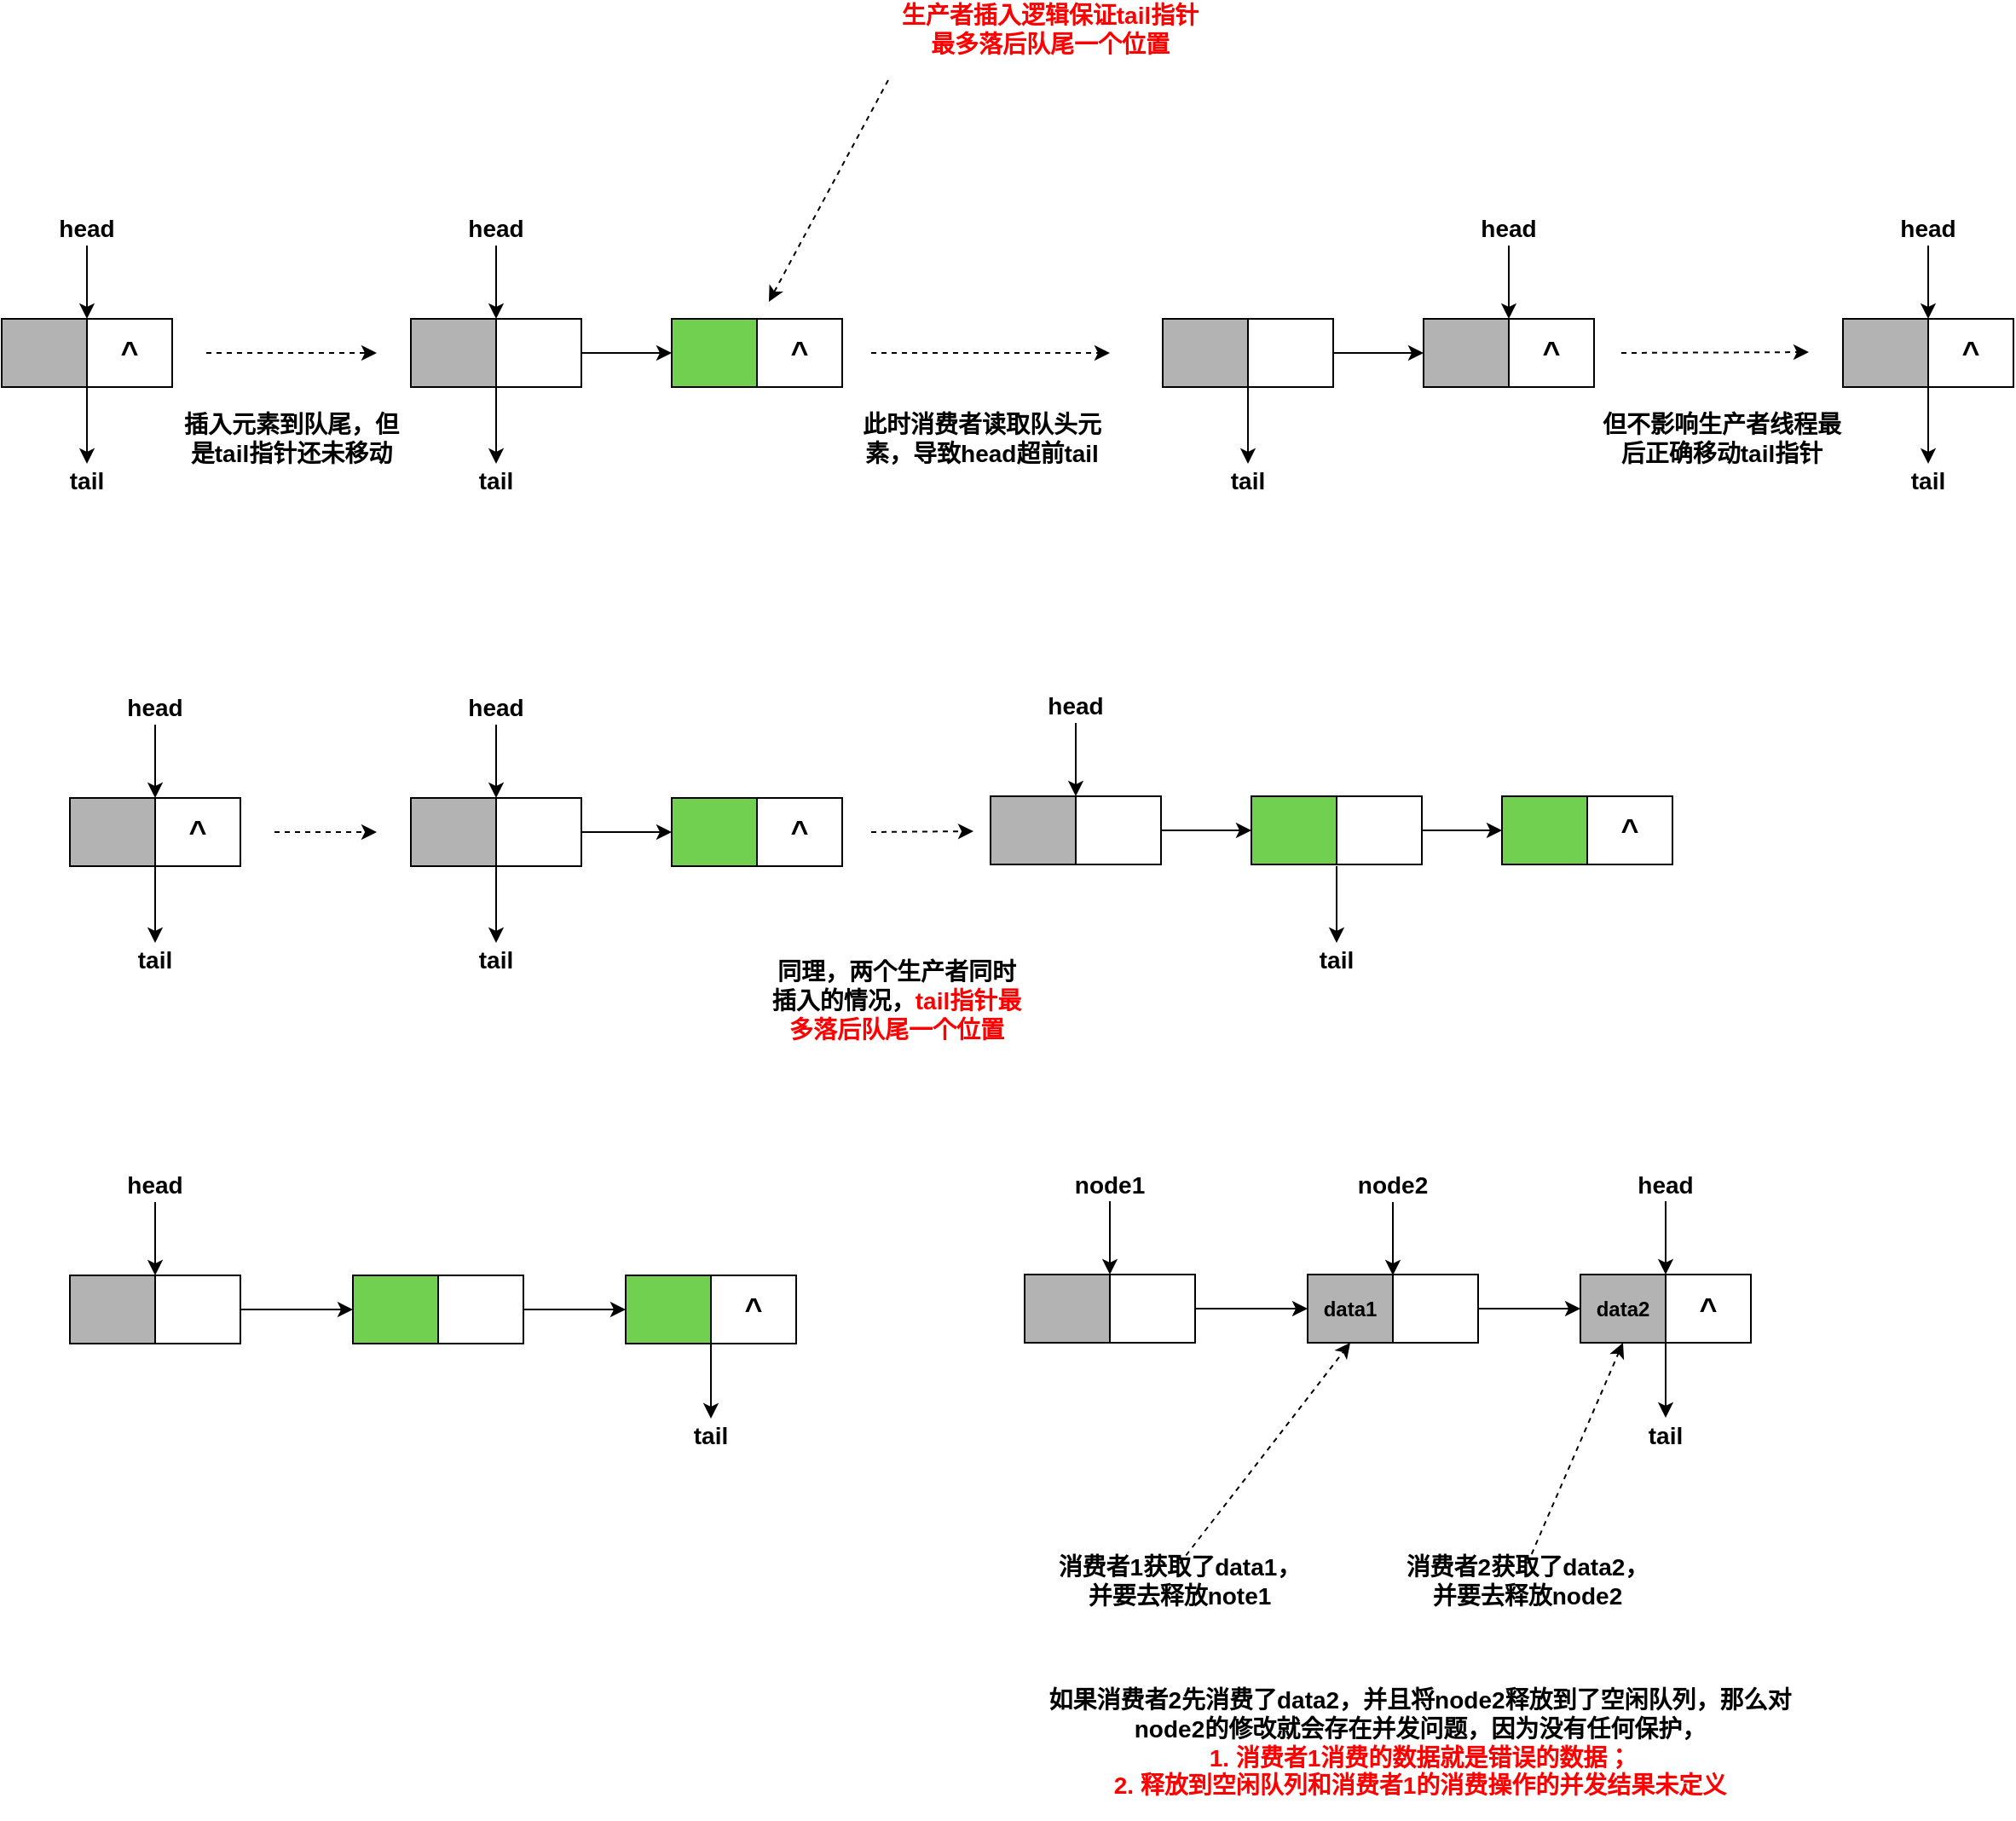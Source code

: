 <mxfile version="14.0.1" type="github">
  <diagram id="2i-kSuf8YJ6PZaOD5piu" name="Page-1">
    <mxGraphModel dx="2062" dy="1122" grid="1" gridSize="10" guides="1" tooltips="1" connect="1" arrows="1" fold="1" page="1" pageScale="1" pageWidth="827" pageHeight="1169" math="0" shadow="0">
      <root>
        <mxCell id="0" />
        <mxCell id="1" parent="0" />
        <mxCell id="gaz1Uu5AwIauGs2SwcmH-5" value="" style="group" vertex="1" connectable="0" parent="1">
          <mxGeometry x="120" y="480" width="100" height="40" as="geometry" />
        </mxCell>
        <mxCell id="gaz1Uu5AwIauGs2SwcmH-3" value="" style="rounded=0;whiteSpace=wrap;html=1;fillColor=#B3B3B3;" vertex="1" parent="gaz1Uu5AwIauGs2SwcmH-5">
          <mxGeometry width="50" height="40" as="geometry" />
        </mxCell>
        <mxCell id="gaz1Uu5AwIauGs2SwcmH-4" value="&lt;b&gt;&lt;font style=&quot;font-size: 18px&quot;&gt;^&lt;/font&gt;&lt;/b&gt;" style="rounded=0;whiteSpace=wrap;html=1;" vertex="1" parent="gaz1Uu5AwIauGs2SwcmH-5">
          <mxGeometry x="50" width="50" height="40" as="geometry" />
        </mxCell>
        <mxCell id="gaz1Uu5AwIauGs2SwcmH-7" value="" style="endArrow=classic;html=1;entryX=0;entryY=0;entryDx=0;entryDy=0;" edge="1" parent="1" source="gaz1Uu5AwIauGs2SwcmH-8" target="gaz1Uu5AwIauGs2SwcmH-4">
          <mxGeometry width="50" height="50" relative="1" as="geometry">
            <mxPoint x="170" y="430" as="sourcePoint" />
            <mxPoint x="230" y="390" as="targetPoint" />
          </mxGeometry>
        </mxCell>
        <mxCell id="gaz1Uu5AwIauGs2SwcmH-8" value="&lt;font style=&quot;font-size: 14px&quot;&gt;&lt;b&gt;head&lt;/b&gt;&lt;/font&gt;" style="text;html=1;strokeColor=none;fillColor=none;align=center;verticalAlign=middle;whiteSpace=wrap;rounded=0;" vertex="1" parent="1">
          <mxGeometry x="150" y="417" width="40" height="20" as="geometry" />
        </mxCell>
        <mxCell id="gaz1Uu5AwIauGs2SwcmH-10" value="&lt;font style=&quot;font-size: 14px&quot;&gt;&lt;b&gt;tail&lt;/b&gt;&lt;/font&gt;" style="text;html=1;strokeColor=none;fillColor=none;align=center;verticalAlign=middle;whiteSpace=wrap;rounded=0;" vertex="1" parent="1">
          <mxGeometry x="150" y="565" width="40" height="20" as="geometry" />
        </mxCell>
        <mxCell id="gaz1Uu5AwIauGs2SwcmH-12" value="" style="endArrow=classic;html=1;exitX=1;exitY=1;exitDx=0;exitDy=0;entryX=0.5;entryY=0;entryDx=0;entryDy=0;" edge="1" parent="1" source="gaz1Uu5AwIauGs2SwcmH-3" target="gaz1Uu5AwIauGs2SwcmH-10">
          <mxGeometry width="50" height="50" relative="1" as="geometry">
            <mxPoint x="169.5" y="530" as="sourcePoint" />
            <mxPoint x="170" y="560" as="targetPoint" />
          </mxGeometry>
        </mxCell>
        <mxCell id="gaz1Uu5AwIauGs2SwcmH-13" value="" style="group" vertex="1" connectable="0" parent="1">
          <mxGeometry x="360" y="480" width="100" height="40" as="geometry" />
        </mxCell>
        <mxCell id="gaz1Uu5AwIauGs2SwcmH-14" value="" style="rounded=0;whiteSpace=wrap;html=1;fillColor=#B3B3B3;" vertex="1" parent="gaz1Uu5AwIauGs2SwcmH-13">
          <mxGeometry width="50" height="40" as="geometry" />
        </mxCell>
        <mxCell id="gaz1Uu5AwIauGs2SwcmH-15" value="" style="rounded=0;whiteSpace=wrap;html=1;" vertex="1" parent="gaz1Uu5AwIauGs2SwcmH-13">
          <mxGeometry x="50" width="50" height="40" as="geometry" />
        </mxCell>
        <mxCell id="gaz1Uu5AwIauGs2SwcmH-16" value="" style="endArrow=classic;html=1;entryX=0;entryY=0;entryDx=0;entryDy=0;" edge="1" source="gaz1Uu5AwIauGs2SwcmH-17" target="gaz1Uu5AwIauGs2SwcmH-15" parent="1">
          <mxGeometry width="50" height="50" relative="1" as="geometry">
            <mxPoint x="410" y="430" as="sourcePoint" />
            <mxPoint x="470" y="390" as="targetPoint" />
          </mxGeometry>
        </mxCell>
        <mxCell id="gaz1Uu5AwIauGs2SwcmH-17" value="&lt;font style=&quot;font-size: 14px&quot;&gt;&lt;b&gt;head&lt;/b&gt;&lt;/font&gt;" style="text;html=1;strokeColor=none;fillColor=none;align=center;verticalAlign=middle;whiteSpace=wrap;rounded=0;" vertex="1" parent="1">
          <mxGeometry x="390" y="417" width="40" height="20" as="geometry" />
        </mxCell>
        <mxCell id="gaz1Uu5AwIauGs2SwcmH-18" value="&lt;font style=&quot;font-size: 14px&quot;&gt;&lt;b&gt;tail&lt;/b&gt;&lt;/font&gt;" style="text;html=1;strokeColor=none;fillColor=none;align=center;verticalAlign=middle;whiteSpace=wrap;rounded=0;" vertex="1" parent="1">
          <mxGeometry x="390" y="565" width="40" height="20" as="geometry" />
        </mxCell>
        <mxCell id="gaz1Uu5AwIauGs2SwcmH-19" value="" style="endArrow=classic;html=1;exitX=1;exitY=1;exitDx=0;exitDy=0;entryX=0.5;entryY=0;entryDx=0;entryDy=0;" edge="1" source="gaz1Uu5AwIauGs2SwcmH-14" target="gaz1Uu5AwIauGs2SwcmH-18" parent="1">
          <mxGeometry width="50" height="50" relative="1" as="geometry">
            <mxPoint x="409.5" y="530" as="sourcePoint" />
            <mxPoint x="410" y="560" as="targetPoint" />
          </mxGeometry>
        </mxCell>
        <mxCell id="gaz1Uu5AwIauGs2SwcmH-20" value="" style="endArrow=classic;html=1;entryX=0;entryY=0.5;entryDx=0;entryDy=0;" edge="1" parent="1" source="gaz1Uu5AwIauGs2SwcmH-15" target="gaz1Uu5AwIauGs2SwcmH-22">
          <mxGeometry width="50" height="50" relative="1" as="geometry">
            <mxPoint x="530" y="527" as="sourcePoint" />
            <mxPoint x="510" y="500" as="targetPoint" />
          </mxGeometry>
        </mxCell>
        <mxCell id="gaz1Uu5AwIauGs2SwcmH-25" value="" style="group" vertex="1" connectable="0" parent="1">
          <mxGeometry x="513" y="480" width="100" height="40" as="geometry" />
        </mxCell>
        <mxCell id="gaz1Uu5AwIauGs2SwcmH-22" value="" style="rounded=0;whiteSpace=wrap;html=1;fillColor=#71D04F;" vertex="1" parent="gaz1Uu5AwIauGs2SwcmH-25">
          <mxGeometry width="50" height="40" as="geometry" />
        </mxCell>
        <mxCell id="gaz1Uu5AwIauGs2SwcmH-23" value="&lt;b&gt;&lt;font style=&quot;font-size: 18px&quot;&gt;^&lt;/font&gt;&lt;/b&gt;" style="rounded=0;whiteSpace=wrap;html=1;" vertex="1" parent="gaz1Uu5AwIauGs2SwcmH-25">
          <mxGeometry x="50" width="50" height="40" as="geometry" />
        </mxCell>
        <mxCell id="gaz1Uu5AwIauGs2SwcmH-26" value="" style="group" vertex="1" connectable="0" parent="1">
          <mxGeometry x="801" y="480" width="100" height="40" as="geometry" />
        </mxCell>
        <mxCell id="gaz1Uu5AwIauGs2SwcmH-27" value="" style="rounded=0;whiteSpace=wrap;html=1;fillColor=#B3B3B3;" vertex="1" parent="gaz1Uu5AwIauGs2SwcmH-26">
          <mxGeometry width="50" height="40" as="geometry" />
        </mxCell>
        <mxCell id="gaz1Uu5AwIauGs2SwcmH-28" value="" style="rounded=0;whiteSpace=wrap;html=1;" vertex="1" parent="gaz1Uu5AwIauGs2SwcmH-26">
          <mxGeometry x="50" width="50" height="40" as="geometry" />
        </mxCell>
        <mxCell id="gaz1Uu5AwIauGs2SwcmH-29" value="" style="endArrow=classic;html=1;entryX=1;entryY=0;entryDx=0;entryDy=0;" edge="1" source="gaz1Uu5AwIauGs2SwcmH-30" target="gaz1Uu5AwIauGs2SwcmH-35" parent="1">
          <mxGeometry width="50" height="50" relative="1" as="geometry">
            <mxPoint x="1004" y="430" as="sourcePoint" />
            <mxPoint x="1004" y="480" as="targetPoint" />
          </mxGeometry>
        </mxCell>
        <mxCell id="gaz1Uu5AwIauGs2SwcmH-30" value="&lt;font style=&quot;font-size: 14px&quot;&gt;&lt;b&gt;head&lt;/b&gt;&lt;/font&gt;" style="text;html=1;strokeColor=none;fillColor=none;align=center;verticalAlign=middle;whiteSpace=wrap;rounded=0;" vertex="1" parent="1">
          <mxGeometry x="984" y="417" width="40" height="20" as="geometry" />
        </mxCell>
        <mxCell id="gaz1Uu5AwIauGs2SwcmH-31" value="&lt;font style=&quot;font-size: 14px&quot;&gt;&lt;b&gt;tail&lt;/b&gt;&lt;/font&gt;" style="text;html=1;strokeColor=none;fillColor=none;align=center;verticalAlign=middle;whiteSpace=wrap;rounded=0;" vertex="1" parent="1">
          <mxGeometry x="831" y="565" width="40" height="20" as="geometry" />
        </mxCell>
        <mxCell id="gaz1Uu5AwIauGs2SwcmH-32" value="" style="endArrow=classic;html=1;exitX=1;exitY=1;exitDx=0;exitDy=0;entryX=0.5;entryY=0;entryDx=0;entryDy=0;" edge="1" source="gaz1Uu5AwIauGs2SwcmH-27" target="gaz1Uu5AwIauGs2SwcmH-31" parent="1">
          <mxGeometry width="50" height="50" relative="1" as="geometry">
            <mxPoint x="850.5" y="530" as="sourcePoint" />
            <mxPoint x="851" y="560" as="targetPoint" />
          </mxGeometry>
        </mxCell>
        <mxCell id="gaz1Uu5AwIauGs2SwcmH-33" value="" style="endArrow=classic;html=1;entryX=0;entryY=0.5;entryDx=0;entryDy=0;" edge="1" source="gaz1Uu5AwIauGs2SwcmH-28" target="gaz1Uu5AwIauGs2SwcmH-35" parent="1">
          <mxGeometry width="50" height="50" relative="1" as="geometry">
            <mxPoint x="971" y="527" as="sourcePoint" />
            <mxPoint x="951" y="500" as="targetPoint" />
          </mxGeometry>
        </mxCell>
        <mxCell id="gaz1Uu5AwIauGs2SwcmH-37" value="" style="group" vertex="1" connectable="0" parent="1">
          <mxGeometry x="954" y="480" width="100" height="40" as="geometry" />
        </mxCell>
        <mxCell id="gaz1Uu5AwIauGs2SwcmH-35" value="" style="rounded=0;whiteSpace=wrap;html=1;fillColor=#B3B3B3;" vertex="1" parent="gaz1Uu5AwIauGs2SwcmH-37">
          <mxGeometry width="50" height="40" as="geometry" />
        </mxCell>
        <mxCell id="gaz1Uu5AwIauGs2SwcmH-36" value="&lt;b&gt;&lt;font style=&quot;font-size: 18px&quot;&gt;^&lt;/font&gt;&lt;/b&gt;" style="rounded=0;whiteSpace=wrap;html=1;" vertex="1" parent="gaz1Uu5AwIauGs2SwcmH-37">
          <mxGeometry x="50" width="50" height="40" as="geometry" />
        </mxCell>
        <mxCell id="gaz1Uu5AwIauGs2SwcmH-38" value="" style="group" vertex="1" connectable="0" parent="1">
          <mxGeometry x="1200" y="480" width="100" height="40" as="geometry" />
        </mxCell>
        <mxCell id="gaz1Uu5AwIauGs2SwcmH-39" value="" style="rounded=0;whiteSpace=wrap;html=1;fillColor=#B3B3B3;" vertex="1" parent="gaz1Uu5AwIauGs2SwcmH-38">
          <mxGeometry width="50" height="40" as="geometry" />
        </mxCell>
        <mxCell id="gaz1Uu5AwIauGs2SwcmH-40" value="&lt;b&gt;&lt;font style=&quot;font-size: 18px&quot;&gt;^&lt;/font&gt;&lt;/b&gt;" style="rounded=0;whiteSpace=wrap;html=1;" vertex="1" parent="gaz1Uu5AwIauGs2SwcmH-38">
          <mxGeometry x="50" width="50" height="40" as="geometry" />
        </mxCell>
        <mxCell id="gaz1Uu5AwIauGs2SwcmH-41" value="" style="endArrow=classic;html=1;entryX=0;entryY=0;entryDx=0;entryDy=0;" edge="1" source="gaz1Uu5AwIauGs2SwcmH-42" target="gaz1Uu5AwIauGs2SwcmH-40" parent="1">
          <mxGeometry width="50" height="50" relative="1" as="geometry">
            <mxPoint x="1250" y="430" as="sourcePoint" />
            <mxPoint x="1310" y="390" as="targetPoint" />
          </mxGeometry>
        </mxCell>
        <mxCell id="gaz1Uu5AwIauGs2SwcmH-42" value="&lt;font style=&quot;font-size: 14px&quot;&gt;&lt;b&gt;head&lt;/b&gt;&lt;/font&gt;" style="text;html=1;strokeColor=none;fillColor=none;align=center;verticalAlign=middle;whiteSpace=wrap;rounded=0;" vertex="1" parent="1">
          <mxGeometry x="1230" y="417" width="40" height="20" as="geometry" />
        </mxCell>
        <mxCell id="gaz1Uu5AwIauGs2SwcmH-43" value="&lt;font style=&quot;font-size: 14px&quot;&gt;&lt;b&gt;tail&lt;/b&gt;&lt;/font&gt;" style="text;html=1;strokeColor=none;fillColor=none;align=center;verticalAlign=middle;whiteSpace=wrap;rounded=0;" vertex="1" parent="1">
          <mxGeometry x="1230" y="565" width="40" height="20" as="geometry" />
        </mxCell>
        <mxCell id="gaz1Uu5AwIauGs2SwcmH-44" value="" style="endArrow=classic;html=1;exitX=1;exitY=1;exitDx=0;exitDy=0;entryX=0.5;entryY=0;entryDx=0;entryDy=0;" edge="1" source="gaz1Uu5AwIauGs2SwcmH-39" target="gaz1Uu5AwIauGs2SwcmH-43" parent="1">
          <mxGeometry width="50" height="50" relative="1" as="geometry">
            <mxPoint x="1249.5" y="530" as="sourcePoint" />
            <mxPoint x="1250" y="560" as="targetPoint" />
          </mxGeometry>
        </mxCell>
        <mxCell id="gaz1Uu5AwIauGs2SwcmH-45" value="" style="endArrow=classic;html=1;dashed=1;" edge="1" parent="1">
          <mxGeometry width="50" height="50" relative="1" as="geometry">
            <mxPoint x="240" y="500" as="sourcePoint" />
            <mxPoint x="340" y="500" as="targetPoint" />
          </mxGeometry>
        </mxCell>
        <mxCell id="gaz1Uu5AwIauGs2SwcmH-46" value="" style="endArrow=classic;html=1;dashed=1;" edge="1" parent="1">
          <mxGeometry width="50" height="50" relative="1" as="geometry">
            <mxPoint x="630" y="500" as="sourcePoint" />
            <mxPoint x="770" y="500" as="targetPoint" />
          </mxGeometry>
        </mxCell>
        <mxCell id="gaz1Uu5AwIauGs2SwcmH-47" value="" style="endArrow=classic;html=1;dashed=1;" edge="1" parent="1">
          <mxGeometry width="50" height="50" relative="1" as="geometry">
            <mxPoint x="1070" y="500" as="sourcePoint" />
            <mxPoint x="1180" y="499.5" as="targetPoint" />
          </mxGeometry>
        </mxCell>
        <mxCell id="gaz1Uu5AwIauGs2SwcmH-48" value="" style="group" vertex="1" connectable="0" parent="1">
          <mxGeometry x="160" y="761" width="100" height="40" as="geometry" />
        </mxCell>
        <mxCell id="gaz1Uu5AwIauGs2SwcmH-49" value="" style="rounded=0;whiteSpace=wrap;html=1;fillColor=#B3B3B3;" vertex="1" parent="gaz1Uu5AwIauGs2SwcmH-48">
          <mxGeometry width="50" height="40" as="geometry" />
        </mxCell>
        <mxCell id="gaz1Uu5AwIauGs2SwcmH-50" value="&lt;b&gt;&lt;font style=&quot;font-size: 18px&quot;&gt;^&lt;/font&gt;&lt;/b&gt;" style="rounded=0;whiteSpace=wrap;html=1;" vertex="1" parent="gaz1Uu5AwIauGs2SwcmH-48">
          <mxGeometry x="50" width="50" height="40" as="geometry" />
        </mxCell>
        <mxCell id="gaz1Uu5AwIauGs2SwcmH-51" value="" style="endArrow=classic;html=1;entryX=0;entryY=0;entryDx=0;entryDy=0;" edge="1" parent="1" source="gaz1Uu5AwIauGs2SwcmH-52" target="gaz1Uu5AwIauGs2SwcmH-50">
          <mxGeometry width="50" height="50" relative="1" as="geometry">
            <mxPoint x="210" y="711" as="sourcePoint" />
            <mxPoint x="270" y="671" as="targetPoint" />
          </mxGeometry>
        </mxCell>
        <mxCell id="gaz1Uu5AwIauGs2SwcmH-52" value="&lt;font style=&quot;font-size: 14px&quot;&gt;&lt;b&gt;head&lt;/b&gt;&lt;/font&gt;" style="text;html=1;strokeColor=none;fillColor=none;align=center;verticalAlign=middle;whiteSpace=wrap;rounded=0;" vertex="1" parent="1">
          <mxGeometry x="190" y="698" width="40" height="20" as="geometry" />
        </mxCell>
        <mxCell id="gaz1Uu5AwIauGs2SwcmH-53" value="&lt;font style=&quot;font-size: 14px&quot;&gt;&lt;b&gt;tail&lt;/b&gt;&lt;/font&gt;" style="text;html=1;strokeColor=none;fillColor=none;align=center;verticalAlign=middle;whiteSpace=wrap;rounded=0;" vertex="1" parent="1">
          <mxGeometry x="190" y="846" width="40" height="20" as="geometry" />
        </mxCell>
        <mxCell id="gaz1Uu5AwIauGs2SwcmH-54" value="" style="endArrow=classic;html=1;exitX=1;exitY=1;exitDx=0;exitDy=0;entryX=0.5;entryY=0;entryDx=0;entryDy=0;" edge="1" parent="1" source="gaz1Uu5AwIauGs2SwcmH-49" target="gaz1Uu5AwIauGs2SwcmH-53">
          <mxGeometry width="50" height="50" relative="1" as="geometry">
            <mxPoint x="209.5" y="811" as="sourcePoint" />
            <mxPoint x="210" y="841" as="targetPoint" />
          </mxGeometry>
        </mxCell>
        <mxCell id="gaz1Uu5AwIauGs2SwcmH-55" value="" style="group" vertex="1" connectable="0" parent="1">
          <mxGeometry x="360" y="761" width="100" height="40" as="geometry" />
        </mxCell>
        <mxCell id="gaz1Uu5AwIauGs2SwcmH-56" value="" style="rounded=0;whiteSpace=wrap;html=1;fillColor=#B3B3B3;" vertex="1" parent="gaz1Uu5AwIauGs2SwcmH-55">
          <mxGeometry width="50" height="40" as="geometry" />
        </mxCell>
        <mxCell id="gaz1Uu5AwIauGs2SwcmH-57" value="" style="rounded=0;whiteSpace=wrap;html=1;" vertex="1" parent="gaz1Uu5AwIauGs2SwcmH-55">
          <mxGeometry x="50" width="50" height="40" as="geometry" />
        </mxCell>
        <mxCell id="gaz1Uu5AwIauGs2SwcmH-58" value="" style="endArrow=classic;html=1;entryX=0;entryY=0;entryDx=0;entryDy=0;" edge="1" parent="1" source="gaz1Uu5AwIauGs2SwcmH-59" target="gaz1Uu5AwIauGs2SwcmH-57">
          <mxGeometry width="50" height="50" relative="1" as="geometry">
            <mxPoint x="410" y="711" as="sourcePoint" />
            <mxPoint x="470" y="671" as="targetPoint" />
          </mxGeometry>
        </mxCell>
        <mxCell id="gaz1Uu5AwIauGs2SwcmH-59" value="&lt;font style=&quot;font-size: 14px&quot;&gt;&lt;b&gt;head&lt;/b&gt;&lt;/font&gt;" style="text;html=1;strokeColor=none;fillColor=none;align=center;verticalAlign=middle;whiteSpace=wrap;rounded=0;" vertex="1" parent="1">
          <mxGeometry x="390" y="698" width="40" height="20" as="geometry" />
        </mxCell>
        <mxCell id="gaz1Uu5AwIauGs2SwcmH-60" value="&lt;font style=&quot;font-size: 14px&quot;&gt;&lt;b&gt;tail&lt;/b&gt;&lt;/font&gt;" style="text;html=1;strokeColor=none;fillColor=none;align=center;verticalAlign=middle;whiteSpace=wrap;rounded=0;" vertex="1" parent="1">
          <mxGeometry x="390" y="846" width="40" height="20" as="geometry" />
        </mxCell>
        <mxCell id="gaz1Uu5AwIauGs2SwcmH-61" value="" style="endArrow=classic;html=1;exitX=1;exitY=1;exitDx=0;exitDy=0;entryX=0.5;entryY=0;entryDx=0;entryDy=0;" edge="1" parent="1" source="gaz1Uu5AwIauGs2SwcmH-56" target="gaz1Uu5AwIauGs2SwcmH-60">
          <mxGeometry width="50" height="50" relative="1" as="geometry">
            <mxPoint x="409.5" y="811" as="sourcePoint" />
            <mxPoint x="410" y="841" as="targetPoint" />
          </mxGeometry>
        </mxCell>
        <mxCell id="gaz1Uu5AwIauGs2SwcmH-62" value="" style="endArrow=classic;html=1;entryX=0;entryY=0.5;entryDx=0;entryDy=0;" edge="1" parent="1" source="gaz1Uu5AwIauGs2SwcmH-57" target="gaz1Uu5AwIauGs2SwcmH-64">
          <mxGeometry width="50" height="50" relative="1" as="geometry">
            <mxPoint x="530" y="808" as="sourcePoint" />
            <mxPoint x="510" y="781" as="targetPoint" />
          </mxGeometry>
        </mxCell>
        <mxCell id="gaz1Uu5AwIauGs2SwcmH-63" value="" style="group" vertex="1" connectable="0" parent="1">
          <mxGeometry x="513" y="761" width="100" height="40" as="geometry" />
        </mxCell>
        <mxCell id="gaz1Uu5AwIauGs2SwcmH-64" value="" style="rounded=0;whiteSpace=wrap;html=1;fillColor=#71D04F;" vertex="1" parent="gaz1Uu5AwIauGs2SwcmH-63">
          <mxGeometry width="50" height="40" as="geometry" />
        </mxCell>
        <mxCell id="gaz1Uu5AwIauGs2SwcmH-65" value="&lt;b&gt;&lt;font style=&quot;font-size: 18px&quot;&gt;^&lt;/font&gt;&lt;/b&gt;" style="rounded=0;whiteSpace=wrap;html=1;" vertex="1" parent="gaz1Uu5AwIauGs2SwcmH-63">
          <mxGeometry x="50" width="50" height="40" as="geometry" />
        </mxCell>
        <mxCell id="gaz1Uu5AwIauGs2SwcmH-84" value="" style="endArrow=classic;html=1;dashed=1;" edge="1" parent="1">
          <mxGeometry width="50" height="50" relative="1" as="geometry">
            <mxPoint x="280" y="781" as="sourcePoint" />
            <mxPoint x="340" y="781" as="targetPoint" />
          </mxGeometry>
        </mxCell>
        <mxCell id="gaz1Uu5AwIauGs2SwcmH-85" value="" style="endArrow=classic;html=1;dashed=1;" edge="1" parent="1">
          <mxGeometry width="50" height="50" relative="1" as="geometry">
            <mxPoint x="630" y="781" as="sourcePoint" />
            <mxPoint x="690" y="780.5" as="targetPoint" />
          </mxGeometry>
        </mxCell>
        <mxCell id="gaz1Uu5AwIauGs2SwcmH-87" value="" style="group" vertex="1" connectable="0" parent="1">
          <mxGeometry x="700" y="760" width="100" height="40" as="geometry" />
        </mxCell>
        <mxCell id="gaz1Uu5AwIauGs2SwcmH-88" value="" style="rounded=0;whiteSpace=wrap;html=1;fillColor=#B3B3B3;" vertex="1" parent="gaz1Uu5AwIauGs2SwcmH-87">
          <mxGeometry width="50" height="40" as="geometry" />
        </mxCell>
        <mxCell id="gaz1Uu5AwIauGs2SwcmH-89" value="" style="rounded=0;whiteSpace=wrap;html=1;" vertex="1" parent="gaz1Uu5AwIauGs2SwcmH-87">
          <mxGeometry x="50" width="50" height="40" as="geometry" />
        </mxCell>
        <mxCell id="gaz1Uu5AwIauGs2SwcmH-90" value="" style="endArrow=classic;html=1;entryX=0;entryY=0;entryDx=0;entryDy=0;" edge="1" source="gaz1Uu5AwIauGs2SwcmH-91" target="gaz1Uu5AwIauGs2SwcmH-89" parent="1">
          <mxGeometry width="50" height="50" relative="1" as="geometry">
            <mxPoint x="750" y="710" as="sourcePoint" />
            <mxPoint x="810" y="670" as="targetPoint" />
          </mxGeometry>
        </mxCell>
        <mxCell id="gaz1Uu5AwIauGs2SwcmH-91" value="&lt;font style=&quot;font-size: 14px&quot;&gt;&lt;b&gt;head&lt;/b&gt;&lt;/font&gt;" style="text;html=1;strokeColor=none;fillColor=none;align=center;verticalAlign=middle;whiteSpace=wrap;rounded=0;" vertex="1" parent="1">
          <mxGeometry x="730" y="697" width="40" height="20" as="geometry" />
        </mxCell>
        <mxCell id="gaz1Uu5AwIauGs2SwcmH-92" value="&lt;font style=&quot;font-size: 14px&quot;&gt;&lt;b&gt;tail&lt;/b&gt;&lt;/font&gt;" style="text;html=1;strokeColor=none;fillColor=none;align=center;verticalAlign=middle;whiteSpace=wrap;rounded=0;" vertex="1" parent="1">
          <mxGeometry x="883" y="846" width="40" height="20" as="geometry" />
        </mxCell>
        <mxCell id="gaz1Uu5AwIauGs2SwcmH-93" value="" style="endArrow=classic;html=1;exitX=1;exitY=1;exitDx=0;exitDy=0;entryX=0.5;entryY=0;entryDx=0;entryDy=0;" edge="1" target="gaz1Uu5AwIauGs2SwcmH-92" parent="1">
          <mxGeometry width="50" height="50" relative="1" as="geometry">
            <mxPoint x="903" y="801" as="sourcePoint" />
            <mxPoint x="903" y="841" as="targetPoint" />
          </mxGeometry>
        </mxCell>
        <mxCell id="gaz1Uu5AwIauGs2SwcmH-94" value="" style="endArrow=classic;html=1;entryX=0;entryY=0.5;entryDx=0;entryDy=0;" edge="1" source="gaz1Uu5AwIauGs2SwcmH-89" target="gaz1Uu5AwIauGs2SwcmH-96" parent="1">
          <mxGeometry width="50" height="50" relative="1" as="geometry">
            <mxPoint x="870" y="807" as="sourcePoint" />
            <mxPoint x="850" y="780" as="targetPoint" />
          </mxGeometry>
        </mxCell>
        <mxCell id="gaz1Uu5AwIauGs2SwcmH-95" value="" style="group" vertex="1" connectable="0" parent="1">
          <mxGeometry x="853" y="760" width="100" height="40" as="geometry" />
        </mxCell>
        <mxCell id="gaz1Uu5AwIauGs2SwcmH-96" value="" style="rounded=0;whiteSpace=wrap;html=1;fillColor=#71D04F;" vertex="1" parent="gaz1Uu5AwIauGs2SwcmH-95">
          <mxGeometry width="50" height="40" as="geometry" />
        </mxCell>
        <mxCell id="gaz1Uu5AwIauGs2SwcmH-97" value="" style="rounded=0;whiteSpace=wrap;html=1;" vertex="1" parent="gaz1Uu5AwIauGs2SwcmH-95">
          <mxGeometry x="50" width="50" height="40" as="geometry" />
        </mxCell>
        <mxCell id="gaz1Uu5AwIauGs2SwcmH-98" value="" style="group" vertex="1" connectable="0" parent="1">
          <mxGeometry x="1000" y="760" width="100" height="40" as="geometry" />
        </mxCell>
        <mxCell id="gaz1Uu5AwIauGs2SwcmH-99" value="" style="rounded=0;whiteSpace=wrap;html=1;fillColor=#71D04F;" vertex="1" parent="gaz1Uu5AwIauGs2SwcmH-98">
          <mxGeometry width="50" height="40" as="geometry" />
        </mxCell>
        <mxCell id="gaz1Uu5AwIauGs2SwcmH-100" value="&lt;b&gt;&lt;font style=&quot;font-size: 18px&quot;&gt;^&lt;/font&gt;&lt;/b&gt;" style="rounded=0;whiteSpace=wrap;html=1;" vertex="1" parent="gaz1Uu5AwIauGs2SwcmH-98">
          <mxGeometry x="50" width="50" height="40" as="geometry" />
        </mxCell>
        <mxCell id="gaz1Uu5AwIauGs2SwcmH-101" value="" style="endArrow=classic;html=1;entryX=0;entryY=0.5;entryDx=0;entryDy=0;exitX=1;exitY=0.5;exitDx=0;exitDy=0;" edge="1" parent="1" source="gaz1Uu5AwIauGs2SwcmH-97" target="gaz1Uu5AwIauGs2SwcmH-99">
          <mxGeometry width="50" height="50" relative="1" as="geometry">
            <mxPoint x="970" y="830" as="sourcePoint" />
            <mxPoint x="1023" y="830" as="targetPoint" />
          </mxGeometry>
        </mxCell>
        <mxCell id="gaz1Uu5AwIauGs2SwcmH-102" value="&lt;font style=&quot;font-size: 14px&quot;&gt;&lt;b&gt;插入元素到队尾，但是tail指针还未移动&lt;/b&gt;&lt;/font&gt;" style="text;html=1;strokeColor=none;fillColor=none;align=center;verticalAlign=middle;whiteSpace=wrap;rounded=0;" vertex="1" parent="1">
          <mxGeometry x="220" y="540" width="140" height="20" as="geometry" />
        </mxCell>
        <mxCell id="gaz1Uu5AwIauGs2SwcmH-103" value="&lt;font style=&quot;font-size: 14px&quot;&gt;&lt;b&gt;此时消费者读取队头元素，导致head超前tail&lt;/b&gt;&lt;/font&gt;" style="text;html=1;strokeColor=none;fillColor=none;align=center;verticalAlign=middle;whiteSpace=wrap;rounded=0;" vertex="1" parent="1">
          <mxGeometry x="620" y="540" width="150" height="20" as="geometry" />
        </mxCell>
        <mxCell id="gaz1Uu5AwIauGs2SwcmH-104" value="&lt;font style=&quot;font-size: 14px&quot;&gt;&lt;b&gt;但不影响生产者线程最后正确移动tail指针&lt;/b&gt;&lt;/font&gt;" style="text;html=1;strokeColor=none;fillColor=none;align=center;verticalAlign=middle;whiteSpace=wrap;rounded=0;" vertex="1" parent="1">
          <mxGeometry x="1054" y="540" width="150" height="20" as="geometry" />
        </mxCell>
        <mxCell id="gaz1Uu5AwIauGs2SwcmH-105" value="" style="endArrow=classic;html=1;dashed=1;" edge="1" parent="1">
          <mxGeometry width="50" height="50" relative="1" as="geometry">
            <mxPoint x="640" y="340" as="sourcePoint" />
            <mxPoint x="570" y="470" as="targetPoint" />
          </mxGeometry>
        </mxCell>
        <mxCell id="gaz1Uu5AwIauGs2SwcmH-106" value="&lt;font style=&quot;font-size: 14px&quot; color=&quot;#ff0000&quot;&gt;&lt;b&gt;生产者插入逻辑保证tail指针最多落后队尾一个位置&lt;/b&gt;&lt;/font&gt;" style="text;html=1;strokeColor=none;fillColor=none;align=center;verticalAlign=middle;whiteSpace=wrap;rounded=0;" vertex="1" parent="1">
          <mxGeometry x="640" y="300" width="190" height="20" as="geometry" />
        </mxCell>
        <mxCell id="gaz1Uu5AwIauGs2SwcmH-107" value="&lt;span style=&quot;font-size: 14px&quot;&gt;&lt;b&gt;同理，两个生产者同时插入的情况，&lt;/b&gt;&lt;/span&gt;&lt;b style=&quot;color: rgb(255 , 0 , 0) ; font-size: 14px&quot;&gt;tail指针最多落后队尾一个位置&lt;/b&gt;" style="text;html=1;strokeColor=none;fillColor=none;align=center;verticalAlign=middle;whiteSpace=wrap;rounded=0;" vertex="1" parent="1">
          <mxGeometry x="570" y="870" width="150" height="20" as="geometry" />
        </mxCell>
        <mxCell id="gaz1Uu5AwIauGs2SwcmH-111" value="" style="endArrow=classic;html=1;entryX=1;entryY=0;entryDx=0;entryDy=0;" edge="1" source="gaz1Uu5AwIauGs2SwcmH-112" target="gaz1Uu5AwIauGs2SwcmH-117" parent="1">
          <mxGeometry width="50" height="50" relative="1" as="geometry">
            <mxPoint x="210" y="991" as="sourcePoint" />
            <mxPoint x="210" y="1041" as="targetPoint" />
          </mxGeometry>
        </mxCell>
        <mxCell id="gaz1Uu5AwIauGs2SwcmH-112" value="&lt;font style=&quot;font-size: 14px&quot;&gt;&lt;b&gt;head&lt;/b&gt;&lt;/font&gt;" style="text;html=1;strokeColor=none;fillColor=none;align=center;verticalAlign=middle;whiteSpace=wrap;rounded=0;" vertex="1" parent="1">
          <mxGeometry x="190" y="978" width="40" height="20" as="geometry" />
        </mxCell>
        <mxCell id="gaz1Uu5AwIauGs2SwcmH-113" value="&lt;font style=&quot;font-size: 14px&quot;&gt;&lt;b&gt;tail&lt;/b&gt;&lt;/font&gt;" style="text;html=1;strokeColor=none;fillColor=none;align=center;verticalAlign=middle;whiteSpace=wrap;rounded=0;" vertex="1" parent="1">
          <mxGeometry x="516" y="1125" width="40" height="20" as="geometry" />
        </mxCell>
        <mxCell id="gaz1Uu5AwIauGs2SwcmH-114" value="" style="endArrow=classic;html=1;exitX=0;exitY=1;exitDx=0;exitDy=0;entryX=0.5;entryY=0;entryDx=0;entryDy=0;" edge="1" source="gaz1Uu5AwIauGs2SwcmH-121" target="gaz1Uu5AwIauGs2SwcmH-113" parent="1">
          <mxGeometry width="50" height="50" relative="1" as="geometry">
            <mxPoint x="536" y="1080" as="sourcePoint" />
            <mxPoint x="536" y="1120" as="targetPoint" />
          </mxGeometry>
        </mxCell>
        <mxCell id="gaz1Uu5AwIauGs2SwcmH-116" value="" style="group" vertex="1" connectable="0" parent="1">
          <mxGeometry x="160" y="1041" width="100" height="40" as="geometry" />
        </mxCell>
        <mxCell id="gaz1Uu5AwIauGs2SwcmH-117" value="" style="rounded=0;whiteSpace=wrap;html=1;fillColor=#B3B3B3;" vertex="1" parent="gaz1Uu5AwIauGs2SwcmH-116">
          <mxGeometry width="50" height="40" as="geometry" />
        </mxCell>
        <mxCell id="gaz1Uu5AwIauGs2SwcmH-118" value="" style="rounded=0;whiteSpace=wrap;html=1;" vertex="1" parent="gaz1Uu5AwIauGs2SwcmH-116">
          <mxGeometry x="50" width="50" height="40" as="geometry" />
        </mxCell>
        <mxCell id="gaz1Uu5AwIauGs2SwcmH-119" value="" style="group" vertex="1" connectable="0" parent="1">
          <mxGeometry x="486" y="1041" width="100" height="40" as="geometry" />
        </mxCell>
        <mxCell id="gaz1Uu5AwIauGs2SwcmH-120" value="" style="rounded=0;whiteSpace=wrap;html=1;fillColor=#71D04F;" vertex="1" parent="gaz1Uu5AwIauGs2SwcmH-119">
          <mxGeometry width="50" height="40" as="geometry" />
        </mxCell>
        <mxCell id="gaz1Uu5AwIauGs2SwcmH-121" value="&lt;b&gt;&lt;font style=&quot;font-size: 18px&quot;&gt;^&lt;/font&gt;&lt;/b&gt;" style="rounded=0;whiteSpace=wrap;html=1;" vertex="1" parent="gaz1Uu5AwIauGs2SwcmH-119">
          <mxGeometry x="50" width="50" height="40" as="geometry" />
        </mxCell>
        <mxCell id="gaz1Uu5AwIauGs2SwcmH-124" value="" style="group" vertex="1" connectable="0" parent="1">
          <mxGeometry x="326" y="1041" width="100" height="40" as="geometry" />
        </mxCell>
        <mxCell id="gaz1Uu5AwIauGs2SwcmH-125" value="" style="rounded=0;whiteSpace=wrap;html=1;fillColor=#71D04F;" vertex="1" parent="gaz1Uu5AwIauGs2SwcmH-124">
          <mxGeometry width="50" height="40" as="geometry" />
        </mxCell>
        <mxCell id="gaz1Uu5AwIauGs2SwcmH-126" value="" style="rounded=0;whiteSpace=wrap;html=1;" vertex="1" parent="gaz1Uu5AwIauGs2SwcmH-124">
          <mxGeometry x="50" width="50" height="40" as="geometry" />
        </mxCell>
        <mxCell id="gaz1Uu5AwIauGs2SwcmH-128" value="" style="endArrow=classic;html=1;entryX=0;entryY=0.5;entryDx=0;entryDy=0;exitX=1;exitY=0.5;exitDx=0;exitDy=0;" edge="1" parent="1" source="gaz1Uu5AwIauGs2SwcmH-118" target="gaz1Uu5AwIauGs2SwcmH-125">
          <mxGeometry width="50" height="50" relative="1" as="geometry">
            <mxPoint x="266" y="1060.5" as="sourcePoint" />
            <mxPoint x="319" y="1060.5" as="targetPoint" />
          </mxGeometry>
        </mxCell>
        <mxCell id="gaz1Uu5AwIauGs2SwcmH-129" value="" style="endArrow=classic;html=1;entryX=0;entryY=0.5;entryDx=0;entryDy=0;exitX=1;exitY=0.5;exitDx=0;exitDy=0;" edge="1" parent="1" source="gaz1Uu5AwIauGs2SwcmH-126" target="gaz1Uu5AwIauGs2SwcmH-120">
          <mxGeometry width="50" height="50" relative="1" as="geometry">
            <mxPoint x="426" y="1060.5" as="sourcePoint" />
            <mxPoint x="492" y="1060.5" as="targetPoint" />
          </mxGeometry>
        </mxCell>
        <mxCell id="gaz1Uu5AwIauGs2SwcmH-130" value="" style="endArrow=classic;html=1;entryX=1;entryY=0;entryDx=0;entryDy=0;" edge="1" source="gaz1Uu5AwIauGs2SwcmH-131" target="gaz1Uu5AwIauGs2SwcmH-135" parent="1">
          <mxGeometry width="50" height="50" relative="1" as="geometry">
            <mxPoint x="770" y="990.5" as="sourcePoint" />
            <mxPoint x="770" y="1040.5" as="targetPoint" />
          </mxGeometry>
        </mxCell>
        <mxCell id="gaz1Uu5AwIauGs2SwcmH-131" value="&lt;font style=&quot;font-size: 14px&quot;&gt;&lt;b&gt;node1&lt;/b&gt;&lt;/font&gt;" style="text;html=1;strokeColor=none;fillColor=none;align=center;verticalAlign=middle;whiteSpace=wrap;rounded=0;" vertex="1" parent="1">
          <mxGeometry x="750" y="977.5" width="40" height="20" as="geometry" />
        </mxCell>
        <mxCell id="gaz1Uu5AwIauGs2SwcmH-132" value="&lt;font style=&quot;font-size: 14px&quot;&gt;&lt;b&gt;tail&lt;/b&gt;&lt;/font&gt;" style="text;html=1;strokeColor=none;fillColor=none;align=center;verticalAlign=middle;whiteSpace=wrap;rounded=0;" vertex="1" parent="1">
          <mxGeometry x="1076" y="1124.5" width="40" height="20" as="geometry" />
        </mxCell>
        <mxCell id="gaz1Uu5AwIauGs2SwcmH-133" value="" style="endArrow=classic;html=1;exitX=0;exitY=1;exitDx=0;exitDy=0;entryX=0.5;entryY=0;entryDx=0;entryDy=0;" edge="1" source="gaz1Uu5AwIauGs2SwcmH-139" target="gaz1Uu5AwIauGs2SwcmH-132" parent="1">
          <mxGeometry width="50" height="50" relative="1" as="geometry">
            <mxPoint x="1096" y="1079.5" as="sourcePoint" />
            <mxPoint x="1096" y="1119.5" as="targetPoint" />
          </mxGeometry>
        </mxCell>
        <mxCell id="gaz1Uu5AwIauGs2SwcmH-134" value="" style="group" vertex="1" connectable="0" parent="1">
          <mxGeometry x="720" y="1040.5" width="100" height="40" as="geometry" />
        </mxCell>
        <mxCell id="gaz1Uu5AwIauGs2SwcmH-135" value="" style="rounded=0;whiteSpace=wrap;html=1;fillColor=#B3B3B3;" vertex="1" parent="gaz1Uu5AwIauGs2SwcmH-134">
          <mxGeometry width="50" height="40" as="geometry" />
        </mxCell>
        <mxCell id="gaz1Uu5AwIauGs2SwcmH-136" value="" style="rounded=0;whiteSpace=wrap;html=1;" vertex="1" parent="gaz1Uu5AwIauGs2SwcmH-134">
          <mxGeometry x="50" width="50" height="40" as="geometry" />
        </mxCell>
        <mxCell id="gaz1Uu5AwIauGs2SwcmH-137" value="" style="group" vertex="1" connectable="0" parent="1">
          <mxGeometry x="1046" y="1040.5" width="100" height="40" as="geometry" />
        </mxCell>
        <mxCell id="gaz1Uu5AwIauGs2SwcmH-138" value="&lt;b&gt;data2&lt;/b&gt;" style="rounded=0;whiteSpace=wrap;html=1;fillColor=#B3B3B3;" vertex="1" parent="gaz1Uu5AwIauGs2SwcmH-137">
          <mxGeometry width="50" height="40" as="geometry" />
        </mxCell>
        <mxCell id="gaz1Uu5AwIauGs2SwcmH-139" value="&lt;b&gt;&lt;font style=&quot;font-size: 18px&quot;&gt;^&lt;/font&gt;&lt;/b&gt;" style="rounded=0;whiteSpace=wrap;html=1;" vertex="1" parent="gaz1Uu5AwIauGs2SwcmH-137">
          <mxGeometry x="50" width="50" height="40" as="geometry" />
        </mxCell>
        <mxCell id="gaz1Uu5AwIauGs2SwcmH-140" value="" style="group" vertex="1" connectable="0" parent="1">
          <mxGeometry x="886" y="1040.5" width="100" height="40" as="geometry" />
        </mxCell>
        <mxCell id="gaz1Uu5AwIauGs2SwcmH-141" value="&lt;b&gt;data1&lt;/b&gt;" style="rounded=0;whiteSpace=wrap;html=1;fillColor=#B3B3B3;" vertex="1" parent="gaz1Uu5AwIauGs2SwcmH-140">
          <mxGeometry width="50" height="40" as="geometry" />
        </mxCell>
        <mxCell id="gaz1Uu5AwIauGs2SwcmH-142" value="" style="rounded=0;whiteSpace=wrap;html=1;" vertex="1" parent="gaz1Uu5AwIauGs2SwcmH-140">
          <mxGeometry x="50" width="50" height="40" as="geometry" />
        </mxCell>
        <mxCell id="gaz1Uu5AwIauGs2SwcmH-143" value="" style="endArrow=classic;html=1;entryX=0;entryY=0.5;entryDx=0;entryDy=0;exitX=1;exitY=0.5;exitDx=0;exitDy=0;" edge="1" source="gaz1Uu5AwIauGs2SwcmH-136" target="gaz1Uu5AwIauGs2SwcmH-141" parent="1">
          <mxGeometry width="50" height="50" relative="1" as="geometry">
            <mxPoint x="826" y="1060" as="sourcePoint" />
            <mxPoint x="879" y="1060" as="targetPoint" />
          </mxGeometry>
        </mxCell>
        <mxCell id="gaz1Uu5AwIauGs2SwcmH-144" value="" style="endArrow=classic;html=1;entryX=0;entryY=0.5;entryDx=0;entryDy=0;exitX=1;exitY=0.5;exitDx=0;exitDy=0;" edge="1" source="gaz1Uu5AwIauGs2SwcmH-142" target="gaz1Uu5AwIauGs2SwcmH-138" parent="1">
          <mxGeometry width="50" height="50" relative="1" as="geometry">
            <mxPoint x="986" y="1060" as="sourcePoint" />
            <mxPoint x="1052" y="1060" as="targetPoint" />
          </mxGeometry>
        </mxCell>
        <mxCell id="gaz1Uu5AwIauGs2SwcmH-145" value="" style="endArrow=classic;html=1;entryX=1;entryY=0;entryDx=0;entryDy=0;" edge="1" source="gaz1Uu5AwIauGs2SwcmH-146" parent="1">
          <mxGeometry width="50" height="50" relative="1" as="geometry">
            <mxPoint x="936" y="991" as="sourcePoint" />
            <mxPoint x="936" y="1041" as="targetPoint" />
          </mxGeometry>
        </mxCell>
        <mxCell id="gaz1Uu5AwIauGs2SwcmH-146" value="&lt;font style=&quot;font-size: 14px&quot;&gt;&lt;b&gt;node2&lt;/b&gt;&lt;/font&gt;" style="text;html=1;strokeColor=none;fillColor=none;align=center;verticalAlign=middle;whiteSpace=wrap;rounded=0;" vertex="1" parent="1">
          <mxGeometry x="916" y="978" width="40" height="20" as="geometry" />
        </mxCell>
        <mxCell id="gaz1Uu5AwIauGs2SwcmH-149" value="" style="endArrow=classic;html=1;entryX=1;entryY=0;entryDx=0;entryDy=0;" edge="1" source="gaz1Uu5AwIauGs2SwcmH-150" parent="1">
          <mxGeometry width="50" height="50" relative="1" as="geometry">
            <mxPoint x="1096" y="990.5" as="sourcePoint" />
            <mxPoint x="1096" y="1040.5" as="targetPoint" />
          </mxGeometry>
        </mxCell>
        <mxCell id="gaz1Uu5AwIauGs2SwcmH-150" value="&lt;font style=&quot;font-size: 14px&quot;&gt;&lt;b&gt;head&lt;/b&gt;&lt;/font&gt;" style="text;html=1;strokeColor=none;fillColor=none;align=center;verticalAlign=middle;whiteSpace=wrap;rounded=0;" vertex="1" parent="1">
          <mxGeometry x="1076" y="977.5" width="40" height="20" as="geometry" />
        </mxCell>
        <mxCell id="gaz1Uu5AwIauGs2SwcmH-151" value="&lt;span style=&quot;font-size: 14px&quot;&gt;&lt;b&gt;消费者1获取了data1，并要去释放note1&lt;/b&gt;&lt;/span&gt;" style="text;html=1;strokeColor=none;fillColor=none;align=center;verticalAlign=middle;whiteSpace=wrap;rounded=0;" vertex="1" parent="1">
          <mxGeometry x="736" y="1210" width="150" height="20" as="geometry" />
        </mxCell>
        <mxCell id="gaz1Uu5AwIauGs2SwcmH-152" value="&lt;span style=&quot;font-size: 14px&quot;&gt;&lt;b&gt;消费者2获取了data2，并要去释放node2&lt;/b&gt;&lt;/span&gt;" style="text;html=1;strokeColor=none;fillColor=none;align=center;verticalAlign=middle;whiteSpace=wrap;rounded=0;" vertex="1" parent="1">
          <mxGeometry x="940" y="1210" width="150" height="20" as="geometry" />
        </mxCell>
        <mxCell id="gaz1Uu5AwIauGs2SwcmH-154" value="" style="endArrow=classic;html=1;dashed=1;entryX=0.5;entryY=1;entryDx=0;entryDy=0;exitX=0.5;exitY=0;exitDx=0;exitDy=0;" edge="1" parent="1" source="gaz1Uu5AwIauGs2SwcmH-151" target="gaz1Uu5AwIauGs2SwcmH-141">
          <mxGeometry width="50" height="50" relative="1" as="geometry">
            <mxPoint x="850" y="1180" as="sourcePoint" />
            <mxPoint x="1320" y="1180" as="targetPoint" />
          </mxGeometry>
        </mxCell>
        <mxCell id="gaz1Uu5AwIauGs2SwcmH-155" value="" style="endArrow=classic;html=1;dashed=1;entryX=0.5;entryY=1;entryDx=0;entryDy=0;exitX=0.5;exitY=0;exitDx=0;exitDy=0;" edge="1" parent="1" source="gaz1Uu5AwIauGs2SwcmH-152" target="gaz1Uu5AwIauGs2SwcmH-138">
          <mxGeometry width="50" height="50" relative="1" as="geometry">
            <mxPoint x="1080" y="1180" as="sourcePoint" />
            <mxPoint x="1046" y="1089.5" as="targetPoint" />
          </mxGeometry>
        </mxCell>
        <mxCell id="gaz1Uu5AwIauGs2SwcmH-156" style="edgeStyle=orthogonalEdgeStyle;rounded=0;orthogonalLoop=1;jettySize=auto;html=1;exitX=0.5;exitY=1;exitDx=0;exitDy=0;dashed=1;" edge="1" parent="1" source="gaz1Uu5AwIauGs2SwcmH-151" target="gaz1Uu5AwIauGs2SwcmH-151">
          <mxGeometry relative="1" as="geometry" />
        </mxCell>
        <mxCell id="gaz1Uu5AwIauGs2SwcmH-157" value="&lt;span style=&quot;font-size: 14px&quot;&gt;&lt;b&gt;如果消费者2先消费了data2，并且将node2释放到了空闲队列，那么对node2的修改就会存在并发问题，因为没有任何保护，&lt;br&gt;&lt;font color=&quot;#ff0000&quot;&gt;1. 消费者1消费的数据就是错误的数据；&lt;br&gt;2. 释放到空闲队列和消费者1的消费操作的并发结果未定义&lt;/font&gt;&lt;br&gt;&lt;/b&gt;&lt;/span&gt;" style="text;html=1;strokeColor=none;fillColor=none;align=center;verticalAlign=middle;whiteSpace=wrap;rounded=0;" vertex="1" parent="1">
          <mxGeometry x="730" y="1270" width="444" height="90" as="geometry" />
        </mxCell>
      </root>
    </mxGraphModel>
  </diagram>
</mxfile>
